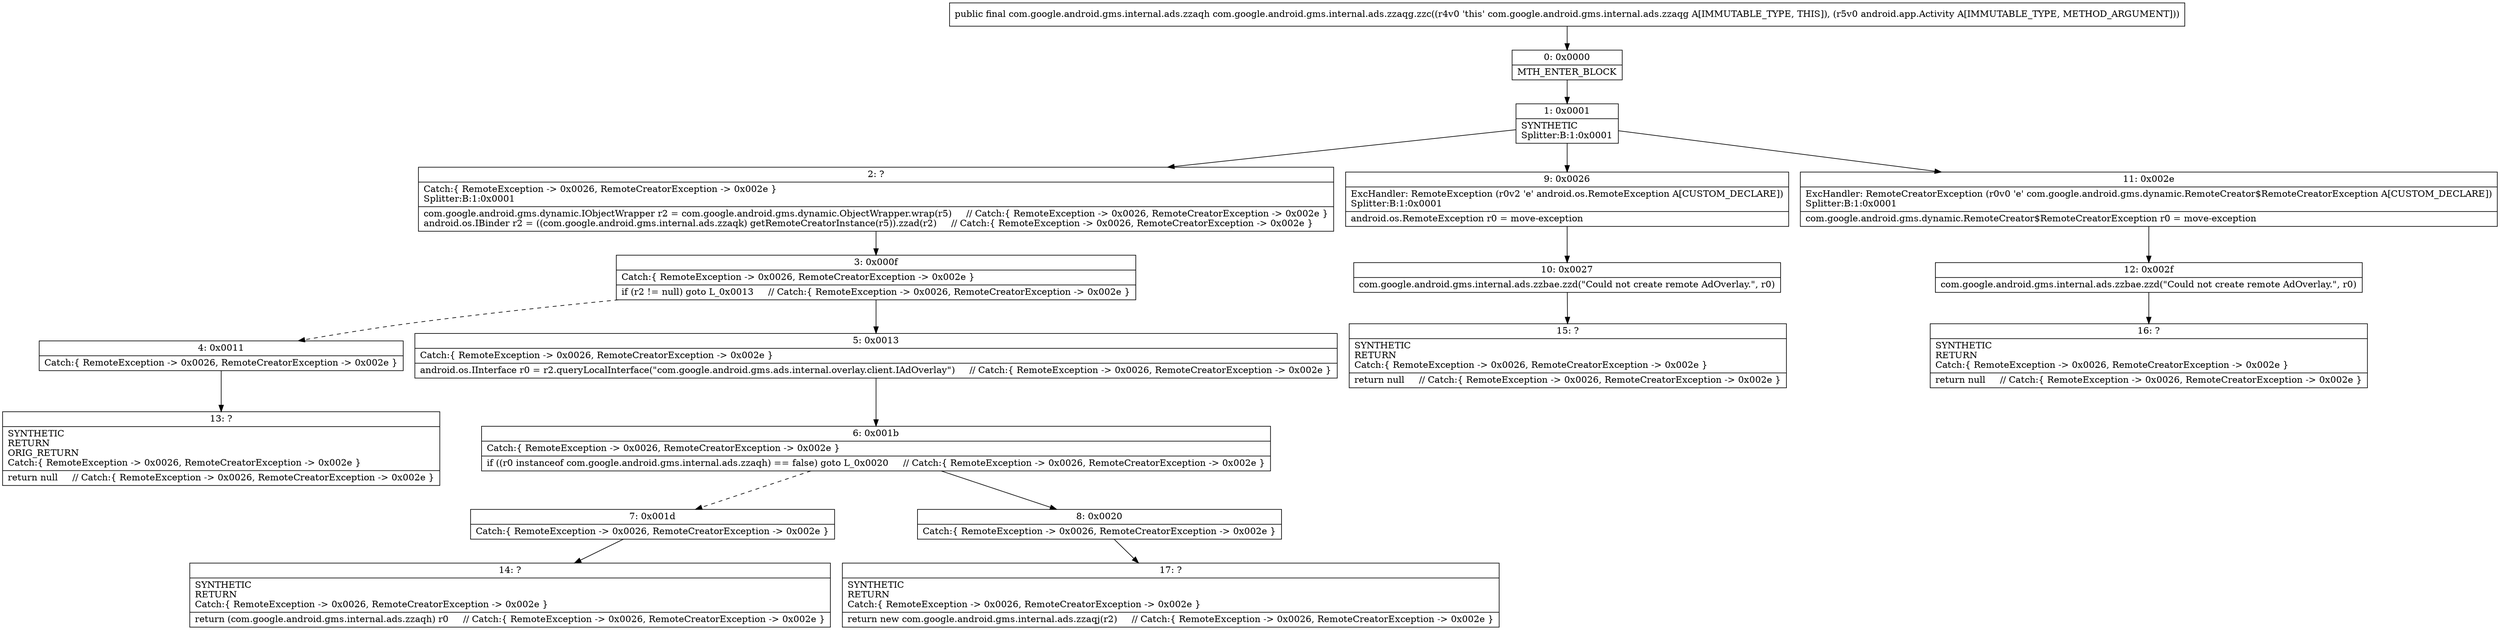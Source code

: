 digraph "CFG forcom.google.android.gms.internal.ads.zzaqg.zzc(Landroid\/app\/Activity;)Lcom\/google\/android\/gms\/internal\/ads\/zzaqh;" {
Node_0 [shape=record,label="{0\:\ 0x0000|MTH_ENTER_BLOCK\l}"];
Node_1 [shape=record,label="{1\:\ 0x0001|SYNTHETIC\lSplitter:B:1:0x0001\l}"];
Node_2 [shape=record,label="{2\:\ ?|Catch:\{ RemoteException \-\> 0x0026, RemoteCreatorException \-\> 0x002e \}\lSplitter:B:1:0x0001\l|com.google.android.gms.dynamic.IObjectWrapper r2 = com.google.android.gms.dynamic.ObjectWrapper.wrap(r5)     \/\/ Catch:\{ RemoteException \-\> 0x0026, RemoteCreatorException \-\> 0x002e \}\landroid.os.IBinder r2 = ((com.google.android.gms.internal.ads.zzaqk) getRemoteCreatorInstance(r5)).zzad(r2)     \/\/ Catch:\{ RemoteException \-\> 0x0026, RemoteCreatorException \-\> 0x002e \}\l}"];
Node_3 [shape=record,label="{3\:\ 0x000f|Catch:\{ RemoteException \-\> 0x0026, RemoteCreatorException \-\> 0x002e \}\l|if (r2 != null) goto L_0x0013     \/\/ Catch:\{ RemoteException \-\> 0x0026, RemoteCreatorException \-\> 0x002e \}\l}"];
Node_4 [shape=record,label="{4\:\ 0x0011|Catch:\{ RemoteException \-\> 0x0026, RemoteCreatorException \-\> 0x002e \}\l}"];
Node_5 [shape=record,label="{5\:\ 0x0013|Catch:\{ RemoteException \-\> 0x0026, RemoteCreatorException \-\> 0x002e \}\l|android.os.IInterface r0 = r2.queryLocalInterface(\"com.google.android.gms.ads.internal.overlay.client.IAdOverlay\")     \/\/ Catch:\{ RemoteException \-\> 0x0026, RemoteCreatorException \-\> 0x002e \}\l}"];
Node_6 [shape=record,label="{6\:\ 0x001b|Catch:\{ RemoteException \-\> 0x0026, RemoteCreatorException \-\> 0x002e \}\l|if ((r0 instanceof com.google.android.gms.internal.ads.zzaqh) == false) goto L_0x0020     \/\/ Catch:\{ RemoteException \-\> 0x0026, RemoteCreatorException \-\> 0x002e \}\l}"];
Node_7 [shape=record,label="{7\:\ 0x001d|Catch:\{ RemoteException \-\> 0x0026, RemoteCreatorException \-\> 0x002e \}\l}"];
Node_8 [shape=record,label="{8\:\ 0x0020|Catch:\{ RemoteException \-\> 0x0026, RemoteCreatorException \-\> 0x002e \}\l}"];
Node_9 [shape=record,label="{9\:\ 0x0026|ExcHandler: RemoteException (r0v2 'e' android.os.RemoteException A[CUSTOM_DECLARE])\lSplitter:B:1:0x0001\l|android.os.RemoteException r0 = move\-exception\l}"];
Node_10 [shape=record,label="{10\:\ 0x0027|com.google.android.gms.internal.ads.zzbae.zzd(\"Could not create remote AdOverlay.\", r0)\l}"];
Node_11 [shape=record,label="{11\:\ 0x002e|ExcHandler: RemoteCreatorException (r0v0 'e' com.google.android.gms.dynamic.RemoteCreator$RemoteCreatorException A[CUSTOM_DECLARE])\lSplitter:B:1:0x0001\l|com.google.android.gms.dynamic.RemoteCreator$RemoteCreatorException r0 = move\-exception\l}"];
Node_12 [shape=record,label="{12\:\ 0x002f|com.google.android.gms.internal.ads.zzbae.zzd(\"Could not create remote AdOverlay.\", r0)\l}"];
Node_13 [shape=record,label="{13\:\ ?|SYNTHETIC\lRETURN\lORIG_RETURN\lCatch:\{ RemoteException \-\> 0x0026, RemoteCreatorException \-\> 0x002e \}\l|return null     \/\/ Catch:\{ RemoteException \-\> 0x0026, RemoteCreatorException \-\> 0x002e \}\l}"];
Node_14 [shape=record,label="{14\:\ ?|SYNTHETIC\lRETURN\lCatch:\{ RemoteException \-\> 0x0026, RemoteCreatorException \-\> 0x002e \}\l|return (com.google.android.gms.internal.ads.zzaqh) r0     \/\/ Catch:\{ RemoteException \-\> 0x0026, RemoteCreatorException \-\> 0x002e \}\l}"];
Node_15 [shape=record,label="{15\:\ ?|SYNTHETIC\lRETURN\lCatch:\{ RemoteException \-\> 0x0026, RemoteCreatorException \-\> 0x002e \}\l|return null     \/\/ Catch:\{ RemoteException \-\> 0x0026, RemoteCreatorException \-\> 0x002e \}\l}"];
Node_16 [shape=record,label="{16\:\ ?|SYNTHETIC\lRETURN\lCatch:\{ RemoteException \-\> 0x0026, RemoteCreatorException \-\> 0x002e \}\l|return null     \/\/ Catch:\{ RemoteException \-\> 0x0026, RemoteCreatorException \-\> 0x002e \}\l}"];
Node_17 [shape=record,label="{17\:\ ?|SYNTHETIC\lRETURN\lCatch:\{ RemoteException \-\> 0x0026, RemoteCreatorException \-\> 0x002e \}\l|return new com.google.android.gms.internal.ads.zzaqj(r2)     \/\/ Catch:\{ RemoteException \-\> 0x0026, RemoteCreatorException \-\> 0x002e \}\l}"];
MethodNode[shape=record,label="{public final com.google.android.gms.internal.ads.zzaqh com.google.android.gms.internal.ads.zzaqg.zzc((r4v0 'this' com.google.android.gms.internal.ads.zzaqg A[IMMUTABLE_TYPE, THIS]), (r5v0 android.app.Activity A[IMMUTABLE_TYPE, METHOD_ARGUMENT])) }"];
MethodNode -> Node_0;
Node_0 -> Node_1;
Node_1 -> Node_2;
Node_1 -> Node_9;
Node_1 -> Node_11;
Node_2 -> Node_3;
Node_3 -> Node_4[style=dashed];
Node_3 -> Node_5;
Node_4 -> Node_13;
Node_5 -> Node_6;
Node_6 -> Node_7[style=dashed];
Node_6 -> Node_8;
Node_7 -> Node_14;
Node_8 -> Node_17;
Node_9 -> Node_10;
Node_10 -> Node_15;
Node_11 -> Node_12;
Node_12 -> Node_16;
}

